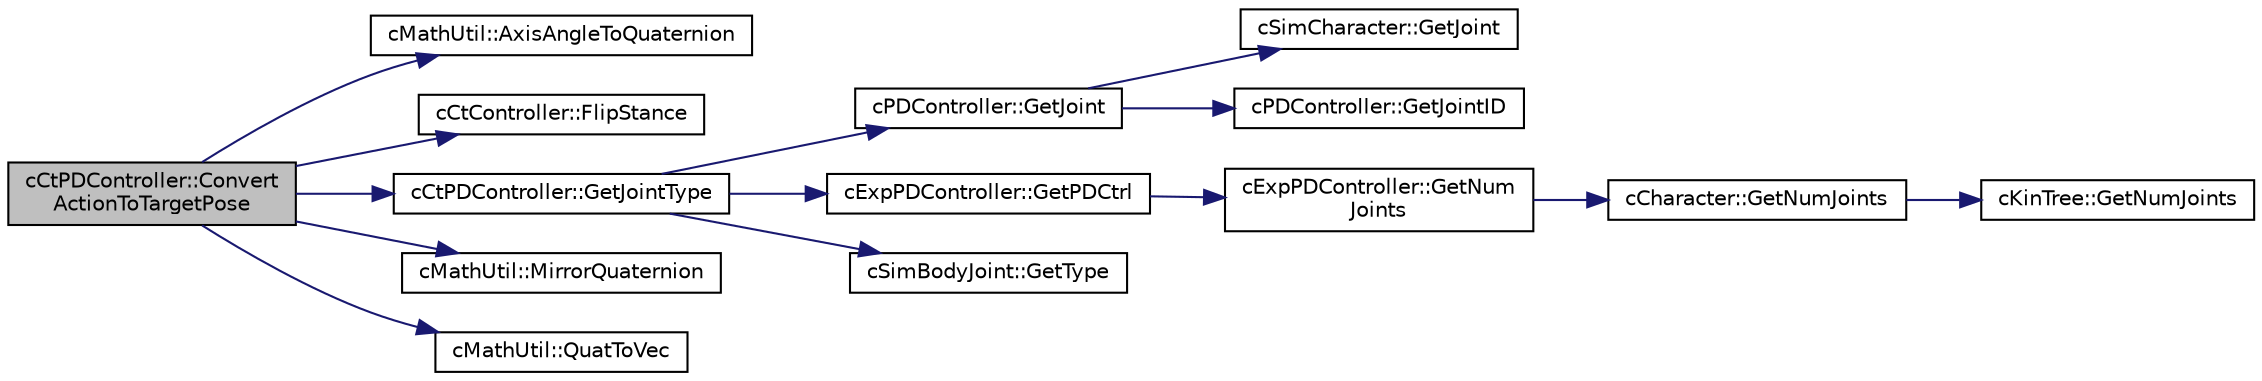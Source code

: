 digraph "cCtPDController::ConvertActionToTargetPose"
{
 // LATEX_PDF_SIZE
  edge [fontname="Helvetica",fontsize="10",labelfontname="Helvetica",labelfontsize="10"];
  node [fontname="Helvetica",fontsize="10",shape=record];
  rankdir="LR";
  Node1 [label="cCtPDController::Convert\lActionToTargetPose",height=0.2,width=0.4,color="black", fillcolor="grey75", style="filled", fontcolor="black",tooltip=" "];
  Node1 -> Node2 [color="midnightblue",fontsize="10",style="solid",fontname="Helvetica"];
  Node2 [label="cMathUtil::AxisAngleToQuaternion",height=0.2,width=0.4,color="black", fillcolor="white", style="filled",URL="$classc_math_util.html#a2676ee59b4e895344c077468da3b6c8f",tooltip=" "];
  Node1 -> Node3 [color="midnightblue",fontsize="10",style="solid",fontname="Helvetica"];
  Node3 [label="cCtController::FlipStance",height=0.2,width=0.4,color="black", fillcolor="white", style="filled",URL="$classc_ct_controller.html#a3d61bb3e00a7c446be256639742ccd7e",tooltip=" "];
  Node1 -> Node4 [color="midnightblue",fontsize="10",style="solid",fontname="Helvetica"];
  Node4 [label="cCtPDController::GetJointType",height=0.2,width=0.4,color="black", fillcolor="white", style="filled",URL="$classc_ct_p_d_controller.html#a278f687c698fbf6d1977340dc4091d32",tooltip=" "];
  Node4 -> Node5 [color="midnightblue",fontsize="10",style="solid",fontname="Helvetica"];
  Node5 [label="cPDController::GetJoint",height=0.2,width=0.4,color="black", fillcolor="white", style="filled",URL="$classc_p_d_controller.html#a853a28b721891c6daa4ffe374f51675e",tooltip=" "];
  Node5 -> Node6 [color="midnightblue",fontsize="10",style="solid",fontname="Helvetica"];
  Node6 [label="cSimCharacter::GetJoint",height=0.2,width=0.4,color="black", fillcolor="white", style="filled",URL="$classc_sim_character.html#aa0a30cfb05967fad8b59dd9adfa6f23a",tooltip=" "];
  Node5 -> Node7 [color="midnightblue",fontsize="10",style="solid",fontname="Helvetica"];
  Node7 [label="cPDController::GetJointID",height=0.2,width=0.4,color="black", fillcolor="white", style="filled",URL="$classc_p_d_controller.html#a6d784855901fdde633d28635f0ed3a56",tooltip=" "];
  Node4 -> Node8 [color="midnightblue",fontsize="10",style="solid",fontname="Helvetica"];
  Node8 [label="cExpPDController::GetPDCtrl",height=0.2,width=0.4,color="black", fillcolor="white", style="filled",URL="$classc_exp_p_d_controller.html#aa994bedd1c9328776e726273d190ef56",tooltip=" "];
  Node8 -> Node9 [color="midnightblue",fontsize="10",style="solid",fontname="Helvetica"];
  Node9 [label="cExpPDController::GetNum\lJoints",height=0.2,width=0.4,color="black", fillcolor="white", style="filled",URL="$classc_exp_p_d_controller.html#a9912a016a544b802a995f2dd7ee78851",tooltip=" "];
  Node9 -> Node10 [color="midnightblue",fontsize="10",style="solid",fontname="Helvetica"];
  Node10 [label="cCharacter::GetNumJoints",height=0.2,width=0.4,color="black", fillcolor="white", style="filled",URL="$classc_character.html#a0c72f03cec78cc23a9376db72f2f3e9c",tooltip=" "];
  Node10 -> Node11 [color="midnightblue",fontsize="10",style="solid",fontname="Helvetica"];
  Node11 [label="cKinTree::GetNumJoints",height=0.2,width=0.4,color="black", fillcolor="white", style="filled",URL="$classc_kin_tree.html#ac840b501e27e6ce46d208b7d033f21d4",tooltip=" "];
  Node4 -> Node12 [color="midnightblue",fontsize="10",style="solid",fontname="Helvetica"];
  Node12 [label="cSimBodyJoint::GetType",height=0.2,width=0.4,color="black", fillcolor="white", style="filled",URL="$classc_sim_body_joint.html#a1bbcce2303bd3d8a592917c17d561b99",tooltip=" "];
  Node1 -> Node13 [color="midnightblue",fontsize="10",style="solid",fontname="Helvetica"];
  Node13 [label="cMathUtil::MirrorQuaternion",height=0.2,width=0.4,color="black", fillcolor="white", style="filled",URL="$classc_math_util.html#a0f83859c81d76a710a1f69782181e45a",tooltip=" "];
  Node1 -> Node14 [color="midnightblue",fontsize="10",style="solid",fontname="Helvetica"];
  Node14 [label="cMathUtil::QuatToVec",height=0.2,width=0.4,color="black", fillcolor="white", style="filled",URL="$classc_math_util.html#a703bd693dac0d20b433690577d9a8dcc",tooltip=" "];
}

